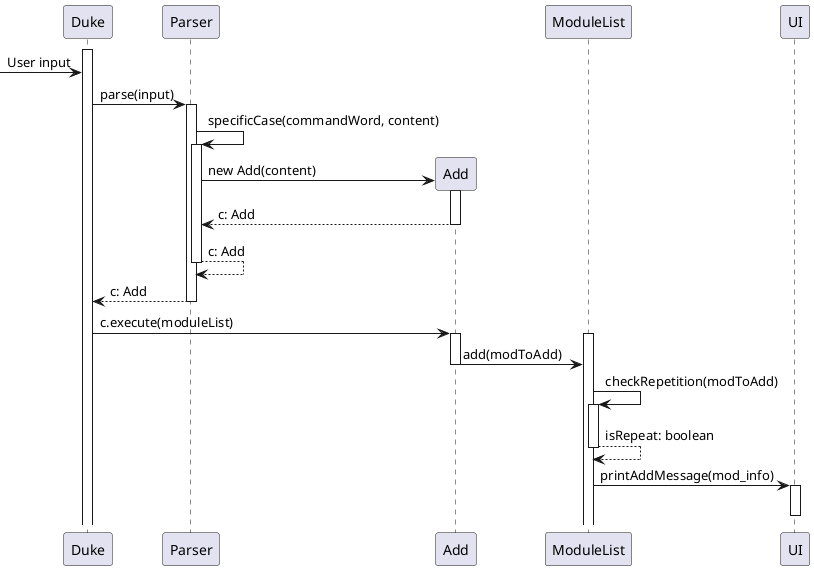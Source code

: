 
'https://plantuml.com/sequence-diagram

@startuml
activate Duke
[-> Duke: User input
Duke -> Parser: parse(input)
activate Parser
Parser -> Parser: specificCase(commandWord, content)
activate Parser
create Add
Parser -> Add: new Add(content)
activate Add
return c: Add
return c: Add
return c: Add
deactivate Parser
Duke -> Add: c.execute(moduleList)
activate Add
activate ModuleList
Add -> ModuleList: add(modToAdd)
deactivate Add
ModuleList -> ModuleList: checkRepetition(modToAdd)
activate ModuleList
return isRepeat: boolean
ModuleList -> UI: printAddMessage(mod_info)
activate UI
deactivate UI

@enduml